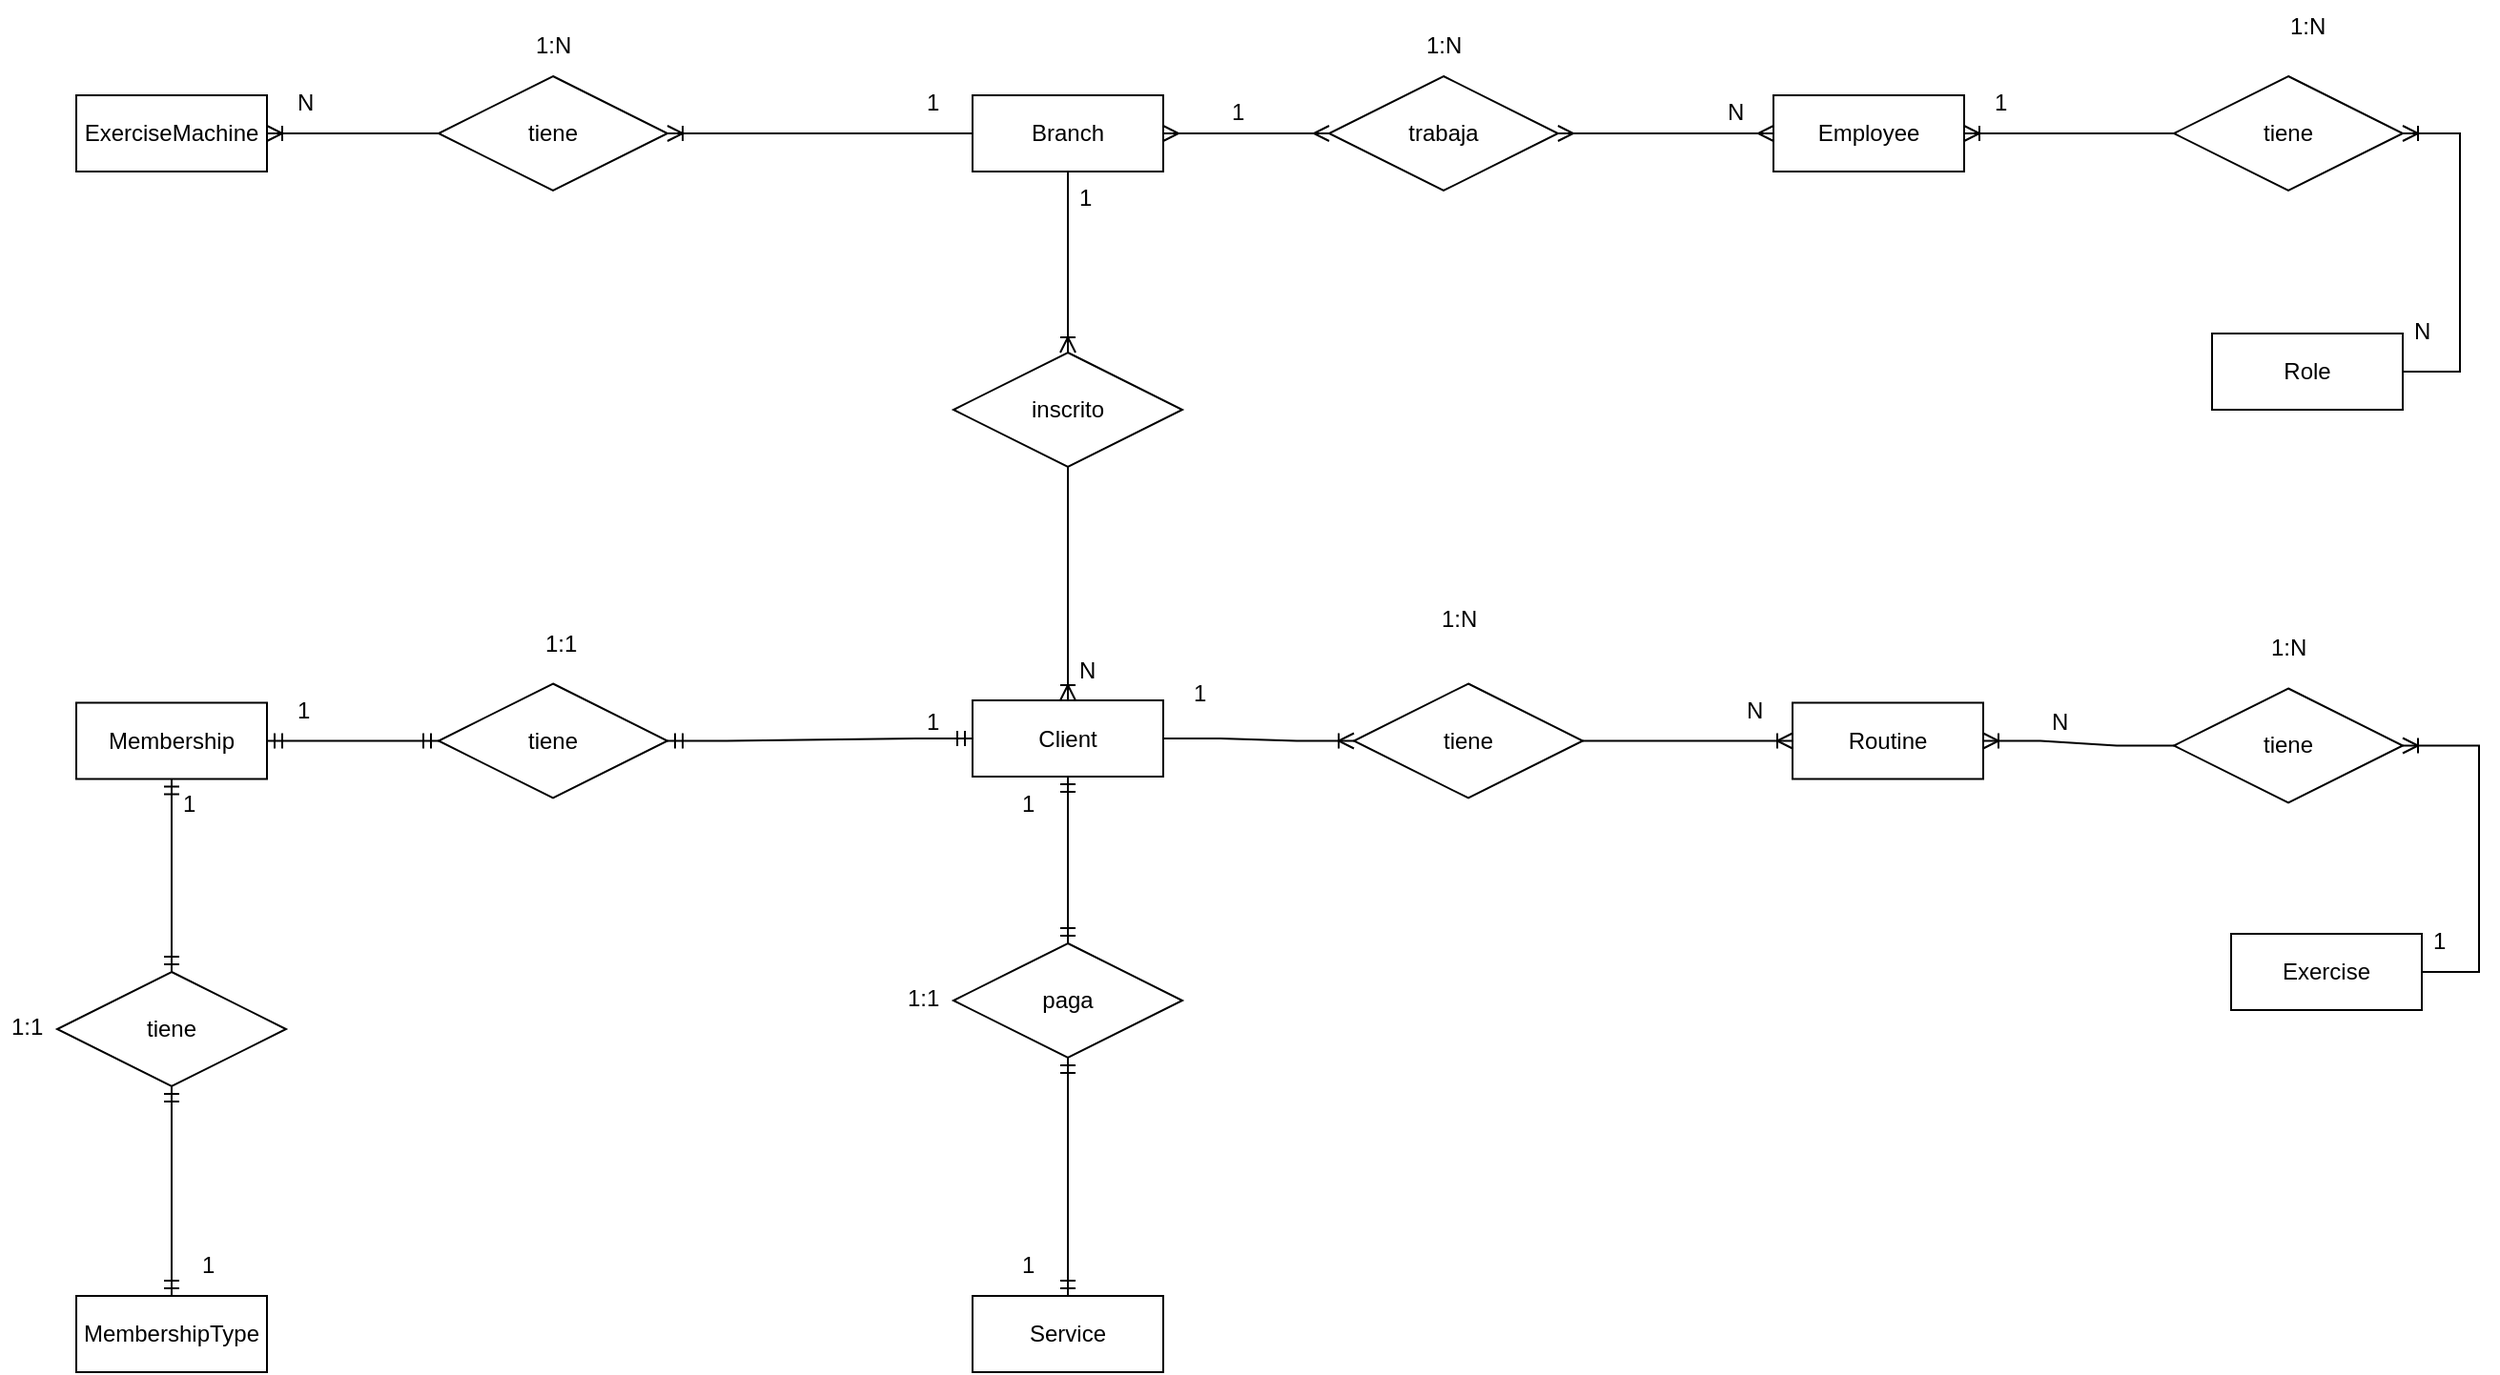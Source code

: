 <mxfile version="28.2.0">
  <diagram name="Página-1" id="kSuiAU2CctGDqLqsl8-L">
    <mxGraphModel dx="1960" dy="1353" grid="1" gridSize="10" guides="1" tooltips="1" connect="1" arrows="1" fold="1" page="1" pageScale="1" pageWidth="827" pageHeight="1169" math="0" shadow="0">
      <root>
        <mxCell id="0" />
        <mxCell id="1" parent="0" />
        <mxCell id="4nj-M8SeGnCszZqQIPwX-1" value="Employee" style="whiteSpace=wrap;html=1;align=center;" parent="1" vertex="1">
          <mxGeometry x="1060" y="170" width="100" height="40" as="geometry" />
        </mxCell>
        <mxCell id="4nj-M8SeGnCszZqQIPwX-2" value="Role" style="whiteSpace=wrap;html=1;align=center;" parent="1" vertex="1">
          <mxGeometry x="1290" y="295" width="100" height="40" as="geometry" />
        </mxCell>
        <mxCell id="4nj-M8SeGnCszZqQIPwX-5" value="N" style="text;strokeColor=none;fillColor=none;spacingLeft=4;spacingRight=4;overflow=hidden;rotatable=0;points=[[0,0.5],[1,0.5]];portConstraint=eastwest;fontSize=12;whiteSpace=wrap;html=1;" parent="1" vertex="1">
          <mxGeometry x="1390" y="280" width="40" height="30" as="geometry" />
        </mxCell>
        <mxCell id="4nj-M8SeGnCszZqQIPwX-6" value="1" style="text;strokeColor=none;fillColor=none;spacingLeft=4;spacingRight=4;overflow=hidden;rotatable=0;points=[[0,0.5],[1,0.5]];portConstraint=eastwest;fontSize=12;whiteSpace=wrap;html=1;" parent="1" vertex="1">
          <mxGeometry x="1170" y="160" width="40" height="30" as="geometry" />
        </mxCell>
        <mxCell id="4nj-M8SeGnCszZqQIPwX-7" value="" style="edgeStyle=entityRelationEdgeStyle;fontSize=12;html=1;endArrow=ERoneToMany;rounded=0;" parent="1" source="2YUt7SpH-hO-_Qg9_gkx-21" target="4nj-M8SeGnCszZqQIPwX-1" edge="1">
          <mxGeometry width="100" height="100" relative="1" as="geometry">
            <mxPoint x="1150" y="-70" as="sourcePoint" />
            <mxPoint x="1040" y="-70" as="targetPoint" />
          </mxGeometry>
        </mxCell>
        <mxCell id="2YUt7SpH-hO-_Qg9_gkx-1" value="Client" style="whiteSpace=wrap;html=1;align=center;" vertex="1" parent="1">
          <mxGeometry x="640" y="487.5" width="100" height="40" as="geometry" />
        </mxCell>
        <mxCell id="2YUt7SpH-hO-_Qg9_gkx-2" value="Membership" style="whiteSpace=wrap;html=1;align=center;" vertex="1" parent="1">
          <mxGeometry x="170" y="488.75" width="100" height="40" as="geometry" />
        </mxCell>
        <mxCell id="2YUt7SpH-hO-_Qg9_gkx-5" value="Exercise" style="whiteSpace=wrap;html=1;align=center;" vertex="1" parent="1">
          <mxGeometry x="1300" y="610" width="100" height="40" as="geometry" />
        </mxCell>
        <mxCell id="2YUt7SpH-hO-_Qg9_gkx-6" value="Routine" style="whiteSpace=wrap;html=1;align=center;" vertex="1" parent="1">
          <mxGeometry x="1070" y="488.75" width="100" height="40" as="geometry" />
        </mxCell>
        <mxCell id="2YUt7SpH-hO-_Qg9_gkx-8" value="Branch" style="whiteSpace=wrap;html=1;align=center;" vertex="1" parent="1">
          <mxGeometry x="640" y="170" width="100" height="40" as="geometry" />
        </mxCell>
        <mxCell id="2YUt7SpH-hO-_Qg9_gkx-9" value="ExerciseMachine" style="whiteSpace=wrap;html=1;align=center;" vertex="1" parent="1">
          <mxGeometry x="170" y="170" width="100" height="40" as="geometry" />
        </mxCell>
        <mxCell id="2YUt7SpH-hO-_Qg9_gkx-10" value="1" style="text;strokeColor=none;fillColor=none;spacingLeft=4;spacingRight=4;overflow=hidden;rotatable=0;points=[[0,0.5],[1,0.5]];portConstraint=eastwest;fontSize=12;whiteSpace=wrap;html=1;" vertex="1" parent="1">
          <mxGeometry x="770" y="165" width="40" height="30" as="geometry" />
        </mxCell>
        <mxCell id="2YUt7SpH-hO-_Qg9_gkx-11" value="N" style="text;strokeColor=none;fillColor=none;spacingLeft=4;spacingRight=4;overflow=hidden;rotatable=0;points=[[0,0.5],[1,0.5]];portConstraint=eastwest;fontSize=12;whiteSpace=wrap;html=1;" vertex="1" parent="1">
          <mxGeometry x="280" y="160" width="40" height="30" as="geometry" />
        </mxCell>
        <mxCell id="2YUt7SpH-hO-_Qg9_gkx-12" value="" style="edgeStyle=entityRelationEdgeStyle;fontSize=12;html=1;endArrow=ERoneToMany;rounded=0;" edge="1" parent="1" source="2YUt7SpH-hO-_Qg9_gkx-8" target="2YUt7SpH-hO-_Qg9_gkx-31">
          <mxGeometry width="100" height="100" relative="1" as="geometry">
            <mxPoint x="910" y="120" as="sourcePoint" />
            <mxPoint x="860" y="210" as="targetPoint" />
          </mxGeometry>
        </mxCell>
        <mxCell id="2YUt7SpH-hO-_Qg9_gkx-13" value="" style="edgeStyle=entityRelationEdgeStyle;fontSize=12;html=1;endArrow=ERmandOne;startArrow=ERmandOne;rounded=0;" edge="1" parent="1" source="2YUt7SpH-hO-_Qg9_gkx-1" target="2YUt7SpH-hO-_Qg9_gkx-29">
          <mxGeometry width="100" height="100" relative="1" as="geometry">
            <mxPoint x="-5.0" y="700" as="sourcePoint" />
            <mxPoint x="55" y="760" as="targetPoint" />
          </mxGeometry>
        </mxCell>
        <mxCell id="2YUt7SpH-hO-_Qg9_gkx-14" value="1" style="text;strokeColor=none;fillColor=none;spacingLeft=4;spacingRight=4;overflow=hidden;rotatable=0;points=[[0,0.5],[1,0.5]];portConstraint=eastwest;fontSize=12;whiteSpace=wrap;html=1;" vertex="1" parent="1">
          <mxGeometry x="610" y="485" width="40" height="30" as="geometry" />
        </mxCell>
        <mxCell id="2YUt7SpH-hO-_Qg9_gkx-15" value="1" style="text;strokeColor=none;fillColor=none;spacingLeft=4;spacingRight=4;overflow=hidden;rotatable=0;points=[[0,0.5],[1,0.5]];portConstraint=eastwest;fontSize=12;whiteSpace=wrap;html=1;" vertex="1" parent="1">
          <mxGeometry x="280" y="478.75" width="40" height="30" as="geometry" />
        </mxCell>
        <mxCell id="2YUt7SpH-hO-_Qg9_gkx-16" value="1" style="text;strokeColor=none;fillColor=none;spacingLeft=4;spacingRight=4;overflow=hidden;rotatable=0;points=[[0,0.5],[1,0.5]];portConstraint=eastwest;fontSize=12;whiteSpace=wrap;html=1;" vertex="1" parent="1">
          <mxGeometry x="1400" y="600" width="40" height="30" as="geometry" />
        </mxCell>
        <mxCell id="2YUt7SpH-hO-_Qg9_gkx-17" value="N" style="text;strokeColor=none;fillColor=none;spacingLeft=4;spacingRight=4;overflow=hidden;rotatable=0;points=[[0,0.5],[1,0.5]];portConstraint=eastwest;fontSize=12;whiteSpace=wrap;html=1;" vertex="1" parent="1">
          <mxGeometry x="1040" y="478.75" width="40" height="30" as="geometry" />
        </mxCell>
        <mxCell id="2YUt7SpH-hO-_Qg9_gkx-18" value="" style="edgeStyle=entityRelationEdgeStyle;fontSize=12;html=1;endArrow=ERoneToMany;rounded=0;" edge="1" parent="1" source="2YUt7SpH-hO-_Qg9_gkx-5" target="2YUt7SpH-hO-_Qg9_gkx-26">
          <mxGeometry width="100" height="100" relative="1" as="geometry">
            <mxPoint x="800" y="798" as="sourcePoint" />
            <mxPoint x="910" y="798" as="targetPoint" />
          </mxGeometry>
        </mxCell>
        <mxCell id="2YUt7SpH-hO-_Qg9_gkx-21" value="tiene" style="shape=rhombus;perimeter=rhombusPerimeter;whiteSpace=wrap;html=1;align=center;" vertex="1" parent="1">
          <mxGeometry x="1270" y="160" width="120" height="60" as="geometry" />
        </mxCell>
        <mxCell id="2YUt7SpH-hO-_Qg9_gkx-22" value="1:N" style="text;strokeColor=none;fillColor=none;spacingLeft=4;spacingRight=4;overflow=hidden;rotatable=0;points=[[0,0.5],[1,0.5]];portConstraint=eastwest;fontSize=12;whiteSpace=wrap;html=1;" vertex="1" parent="1">
          <mxGeometry x="1325" y="120" width="30" height="30" as="geometry" />
        </mxCell>
        <mxCell id="2YUt7SpH-hO-_Qg9_gkx-23" value="" style="edgeStyle=entityRelationEdgeStyle;fontSize=12;html=1;endArrow=ERoneToMany;rounded=0;" edge="1" parent="1" source="4nj-M8SeGnCszZqQIPwX-2" target="2YUt7SpH-hO-_Qg9_gkx-21">
          <mxGeometry width="100" height="100" relative="1" as="geometry">
            <mxPoint x="1334" y="30" as="sourcePoint" />
            <mxPoint x="1244" y="30" as="targetPoint" />
          </mxGeometry>
        </mxCell>
        <mxCell id="2YUt7SpH-hO-_Qg9_gkx-26" value="tiene" style="shape=rhombus;perimeter=rhombusPerimeter;whiteSpace=wrap;html=1;align=center;" vertex="1" parent="1">
          <mxGeometry x="1270" y="481.25" width="120" height="60" as="geometry" />
        </mxCell>
        <mxCell id="2YUt7SpH-hO-_Qg9_gkx-27" value="" style="edgeStyle=entityRelationEdgeStyle;fontSize=12;html=1;endArrow=ERoneToMany;rounded=0;" edge="1" parent="1" source="2YUt7SpH-hO-_Qg9_gkx-26" target="2YUt7SpH-hO-_Qg9_gkx-6">
          <mxGeometry width="100" height="100" relative="1" as="geometry">
            <mxPoint x="790" y="662.5" as="sourcePoint" />
            <mxPoint x="850" y="602.5" as="targetPoint" />
          </mxGeometry>
        </mxCell>
        <mxCell id="2YUt7SpH-hO-_Qg9_gkx-28" value="1:N" style="text;strokeColor=none;fillColor=none;spacingLeft=4;spacingRight=4;overflow=hidden;rotatable=0;points=[[0,0.5],[1,0.5]];portConstraint=eastwest;fontSize=12;whiteSpace=wrap;html=1;" vertex="1" parent="1">
          <mxGeometry x="1315" y="446.25" width="30" height="30" as="geometry" />
        </mxCell>
        <mxCell id="2YUt7SpH-hO-_Qg9_gkx-29" value="tiene" style="shape=rhombus;perimeter=rhombusPerimeter;whiteSpace=wrap;html=1;align=center;" vertex="1" parent="1">
          <mxGeometry x="360" y="478.75" width="120" height="60" as="geometry" />
        </mxCell>
        <mxCell id="2YUt7SpH-hO-_Qg9_gkx-30" value="" style="edgeStyle=entityRelationEdgeStyle;fontSize=12;html=1;endArrow=ERmandOne;startArrow=ERmandOne;rounded=0;" edge="1" parent="1" source="2YUt7SpH-hO-_Qg9_gkx-2" target="2YUt7SpH-hO-_Qg9_gkx-29">
          <mxGeometry width="100" height="100" relative="1" as="geometry">
            <mxPoint x="60" y="836.25" as="sourcePoint" />
            <mxPoint x="230" y="766.25" as="targetPoint" />
          </mxGeometry>
        </mxCell>
        <mxCell id="2YUt7SpH-hO-_Qg9_gkx-31" value="tiene" style="shape=rhombus;perimeter=rhombusPerimeter;whiteSpace=wrap;html=1;align=center;" vertex="1" parent="1">
          <mxGeometry x="360" y="160" width="120" height="60" as="geometry" />
        </mxCell>
        <mxCell id="2YUt7SpH-hO-_Qg9_gkx-33" value="" style="edgeStyle=entityRelationEdgeStyle;fontSize=12;html=1;endArrow=ERoneToMany;rounded=0;" edge="1" parent="1" source="2YUt7SpH-hO-_Qg9_gkx-31" target="2YUt7SpH-hO-_Qg9_gkx-9">
          <mxGeometry width="100" height="100" relative="1" as="geometry">
            <mxPoint x="310" y="310" as="sourcePoint" />
            <mxPoint x="360" y="130" as="targetPoint" />
          </mxGeometry>
        </mxCell>
        <mxCell id="2YUt7SpH-hO-_Qg9_gkx-34" value="tiene" style="shape=rhombus;perimeter=rhombusPerimeter;whiteSpace=wrap;html=1;align=center;" vertex="1" parent="1">
          <mxGeometry x="840" y="478.75" width="120" height="60" as="geometry" />
        </mxCell>
        <mxCell id="2YUt7SpH-hO-_Qg9_gkx-35" value="" style="edgeStyle=entityRelationEdgeStyle;fontSize=12;html=1;endArrow=ERoneToMany;rounded=0;" edge="1" parent="1" source="2YUt7SpH-hO-_Qg9_gkx-1" target="2YUt7SpH-hO-_Qg9_gkx-34">
          <mxGeometry width="100" height="100" relative="1" as="geometry">
            <mxPoint x="1430.0" y="605" as="sourcePoint" />
            <mxPoint x="1350" y="615" as="targetPoint" />
            <Array as="points">
              <mxPoint x="1190" y="585" />
            </Array>
          </mxGeometry>
        </mxCell>
        <mxCell id="2YUt7SpH-hO-_Qg9_gkx-36" value="" style="edgeStyle=entityRelationEdgeStyle;fontSize=12;html=1;endArrow=ERoneToMany;rounded=0;" edge="1" parent="1" source="2YUt7SpH-hO-_Qg9_gkx-34" target="2YUt7SpH-hO-_Qg9_gkx-6">
          <mxGeometry width="100" height="100" relative="1" as="geometry">
            <mxPoint x="1400" y="782.5" as="sourcePoint" />
            <mxPoint x="1340" y="662.5" as="targetPoint" />
            <Array as="points">
              <mxPoint x="1220" y="762.5" />
            </Array>
          </mxGeometry>
        </mxCell>
        <mxCell id="2YUt7SpH-hO-_Qg9_gkx-37" value="N" style="text;strokeColor=none;fillColor=none;spacingLeft=4;spacingRight=4;overflow=hidden;rotatable=0;points=[[0,0.5],[1,0.5]];portConstraint=eastwest;fontSize=12;whiteSpace=wrap;html=1;" vertex="1" parent="1">
          <mxGeometry x="1200" y="485" width="40" height="30" as="geometry" />
        </mxCell>
        <mxCell id="2YUt7SpH-hO-_Qg9_gkx-38" value="1" style="text;strokeColor=none;fillColor=none;spacingLeft=4;spacingRight=4;overflow=hidden;rotatable=0;points=[[0,0.5],[1,0.5]];portConstraint=eastwest;fontSize=12;whiteSpace=wrap;html=1;" vertex="1" parent="1">
          <mxGeometry x="750" y="470" width="40" height="30" as="geometry" />
        </mxCell>
        <mxCell id="2YUt7SpH-hO-_Qg9_gkx-39" value="trabaja" style="shape=rhombus;perimeter=rhombusPerimeter;whiteSpace=wrap;html=1;align=center;" vertex="1" parent="1">
          <mxGeometry x="827" y="160" width="120" height="60" as="geometry" />
        </mxCell>
        <mxCell id="2YUt7SpH-hO-_Qg9_gkx-40" value="" style="edgeStyle=entityRelationEdgeStyle;fontSize=12;html=1;endArrow=ERmany;startArrow=ERmany;rounded=0;" edge="1" parent="1" source="2YUt7SpH-hO-_Qg9_gkx-39" target="2YUt7SpH-hO-_Qg9_gkx-8">
          <mxGeometry width="100" height="100" relative="1" as="geometry">
            <mxPoint x="520" y="290" as="sourcePoint" />
            <mxPoint x="620" y="190" as="targetPoint" />
          </mxGeometry>
        </mxCell>
        <mxCell id="2YUt7SpH-hO-_Qg9_gkx-41" value="" style="edgeStyle=entityRelationEdgeStyle;fontSize=12;html=1;endArrow=ERmany;startArrow=ERmany;rounded=0;" edge="1" parent="1" source="2YUt7SpH-hO-_Qg9_gkx-39" target="4nj-M8SeGnCszZqQIPwX-1">
          <mxGeometry width="100" height="100" relative="1" as="geometry">
            <mxPoint x="1100" y="195" as="sourcePoint" />
            <mxPoint x="1160" y="320" as="targetPoint" />
          </mxGeometry>
        </mxCell>
        <mxCell id="2YUt7SpH-hO-_Qg9_gkx-42" value="N" style="text;strokeColor=none;fillColor=none;spacingLeft=4;spacingRight=4;overflow=hidden;rotatable=0;points=[[0,0.5],[1,0.5]];portConstraint=eastwest;fontSize=12;whiteSpace=wrap;html=1;" vertex="1" parent="1">
          <mxGeometry x="1030" y="165" width="40" height="30" as="geometry" />
        </mxCell>
        <mxCell id="2YUt7SpH-hO-_Qg9_gkx-43" value="1" style="text;strokeColor=none;fillColor=none;spacingLeft=4;spacingRight=4;overflow=hidden;rotatable=0;points=[[0,0.5],[1,0.5]];portConstraint=eastwest;fontSize=12;whiteSpace=wrap;html=1;" vertex="1" parent="1">
          <mxGeometry x="610" y="160" width="40" height="30" as="geometry" />
        </mxCell>
        <mxCell id="2YUt7SpH-hO-_Qg9_gkx-45" value="inscrito" style="shape=rhombus;perimeter=rhombusPerimeter;whiteSpace=wrap;html=1;align=center;" vertex="1" parent="1">
          <mxGeometry x="630" y="305" width="120" height="60" as="geometry" />
        </mxCell>
        <mxCell id="2YUt7SpH-hO-_Qg9_gkx-47" value="" style="fontSize=12;html=1;endArrow=ERoneToMany;rounded=0;" edge="1" parent="1" source="2YUt7SpH-hO-_Qg9_gkx-45" target="2YUt7SpH-hO-_Qg9_gkx-1">
          <mxGeometry width="100" height="100" relative="1" as="geometry">
            <mxPoint x="520" y="410" as="sourcePoint" />
            <mxPoint x="620" y="310" as="targetPoint" />
          </mxGeometry>
        </mxCell>
        <mxCell id="2YUt7SpH-hO-_Qg9_gkx-48" value="" style="fontSize=12;html=1;endArrow=ERoneToMany;rounded=0;" edge="1" parent="1" source="2YUt7SpH-hO-_Qg9_gkx-8" target="2YUt7SpH-hO-_Qg9_gkx-45">
          <mxGeometry width="100" height="100" relative="1" as="geometry">
            <mxPoint x="710" y="460" as="sourcePoint" />
            <mxPoint x="860" y="520" as="targetPoint" />
          </mxGeometry>
        </mxCell>
        <mxCell id="2YUt7SpH-hO-_Qg9_gkx-49" value="1" style="text;strokeColor=none;fillColor=none;spacingLeft=4;spacingRight=4;overflow=hidden;rotatable=0;points=[[0,0.5],[1,0.5]];portConstraint=eastwest;fontSize=12;whiteSpace=wrap;html=1;" vertex="1" parent="1">
          <mxGeometry x="690" y="210" width="40" height="30" as="geometry" />
        </mxCell>
        <mxCell id="2YUt7SpH-hO-_Qg9_gkx-50" value="N" style="text;strokeColor=none;fillColor=none;spacingLeft=4;spacingRight=4;overflow=hidden;rotatable=0;points=[[0,0.5],[1,0.5]];portConstraint=eastwest;fontSize=12;whiteSpace=wrap;html=1;" vertex="1" parent="1">
          <mxGeometry x="690" y="457.5" width="40" height="30" as="geometry" />
        </mxCell>
        <mxCell id="2YUt7SpH-hO-_Qg9_gkx-51" value="1:N" style="text;strokeColor=none;fillColor=none;spacingLeft=4;spacingRight=4;overflow=hidden;rotatable=0;points=[[0,0.5],[1,0.5]];portConstraint=eastwest;fontSize=12;whiteSpace=wrap;html=1;" vertex="1" parent="1">
          <mxGeometry x="880" y="431.25" width="30" height="30" as="geometry" />
        </mxCell>
        <mxCell id="2YUt7SpH-hO-_Qg9_gkx-52" value="1:1" style="text;strokeColor=none;fillColor=none;spacingLeft=4;spacingRight=4;overflow=hidden;rotatable=0;points=[[0,0.5],[1,0.5]];portConstraint=eastwest;fontSize=12;whiteSpace=wrap;html=1;" vertex="1" parent="1">
          <mxGeometry x="410" y="443.75" width="30" height="30" as="geometry" />
        </mxCell>
        <mxCell id="2YUt7SpH-hO-_Qg9_gkx-53" value="1:N" style="text;strokeColor=none;fillColor=none;spacingLeft=4;spacingRight=4;overflow=hidden;rotatable=0;points=[[0,0.5],[1,0.5]];portConstraint=eastwest;fontSize=12;whiteSpace=wrap;html=1;" vertex="1" parent="1">
          <mxGeometry x="405" y="130" width="30" height="30" as="geometry" />
        </mxCell>
        <mxCell id="2YUt7SpH-hO-_Qg9_gkx-54" value="1:N" style="text;strokeColor=none;fillColor=none;spacingLeft=4;spacingRight=4;overflow=hidden;rotatable=0;points=[[0,0.5],[1,0.5]];portConstraint=eastwest;fontSize=12;whiteSpace=wrap;html=1;" vertex="1" parent="1">
          <mxGeometry x="872" y="130" width="30" height="30" as="geometry" />
        </mxCell>
        <mxCell id="2YUt7SpH-hO-_Qg9_gkx-55" value="MembershipType" style="whiteSpace=wrap;html=1;align=center;" vertex="1" parent="1">
          <mxGeometry x="170" y="800" width="100" height="40" as="geometry" />
        </mxCell>
        <mxCell id="2YUt7SpH-hO-_Qg9_gkx-56" value="tiene" style="shape=rhombus;perimeter=rhombusPerimeter;whiteSpace=wrap;html=1;align=center;" vertex="1" parent="1">
          <mxGeometry x="160" y="630" width="120" height="60" as="geometry" />
        </mxCell>
        <mxCell id="2YUt7SpH-hO-_Qg9_gkx-57" value="" style="fontSize=12;html=1;endArrow=ERmandOne;startArrow=ERmandOne;rounded=0;" edge="1" parent="1" source="2YUt7SpH-hO-_Qg9_gkx-56" target="2YUt7SpH-hO-_Qg9_gkx-2">
          <mxGeometry width="100" height="100" relative="1" as="geometry">
            <mxPoint x="520" y="420" as="sourcePoint" />
            <mxPoint x="620" y="320" as="targetPoint" />
          </mxGeometry>
        </mxCell>
        <mxCell id="2YUt7SpH-hO-_Qg9_gkx-58" value="" style="fontSize=12;html=1;endArrow=ERmandOne;startArrow=ERmandOne;rounded=0;" edge="1" parent="1" source="2YUt7SpH-hO-_Qg9_gkx-55" target="2YUt7SpH-hO-_Qg9_gkx-56">
          <mxGeometry width="100" height="100" relative="1" as="geometry">
            <mxPoint x="234" y="642" as="sourcePoint" />
            <mxPoint x="232" y="539" as="targetPoint" />
          </mxGeometry>
        </mxCell>
        <mxCell id="2YUt7SpH-hO-_Qg9_gkx-59" value="1" style="text;strokeColor=none;fillColor=none;spacingLeft=4;spacingRight=4;overflow=hidden;rotatable=0;points=[[0,0.5],[1,0.5]];portConstraint=eastwest;fontSize=12;whiteSpace=wrap;html=1;" vertex="1" parent="1">
          <mxGeometry x="220" y="527.5" width="40" height="30" as="geometry" />
        </mxCell>
        <mxCell id="2YUt7SpH-hO-_Qg9_gkx-60" value="1" style="text;strokeColor=none;fillColor=none;spacingLeft=4;spacingRight=4;overflow=hidden;rotatable=0;points=[[0,0.5],[1,0.5]];portConstraint=eastwest;fontSize=12;whiteSpace=wrap;html=1;" vertex="1" parent="1">
          <mxGeometry x="230" y="770" width="40" height="30" as="geometry" />
        </mxCell>
        <mxCell id="2YUt7SpH-hO-_Qg9_gkx-61" value="1:1" style="text;strokeColor=none;fillColor=none;spacingLeft=4;spacingRight=4;overflow=hidden;rotatable=0;points=[[0,0.5],[1,0.5]];portConstraint=eastwest;fontSize=12;whiteSpace=wrap;html=1;" vertex="1" parent="1">
          <mxGeometry x="130" y="645" width="30" height="30" as="geometry" />
        </mxCell>
        <mxCell id="2YUt7SpH-hO-_Qg9_gkx-62" value="paga" style="shape=rhombus;perimeter=rhombusPerimeter;whiteSpace=wrap;html=1;align=center;" vertex="1" parent="1">
          <mxGeometry x="630" y="615" width="120" height="60" as="geometry" />
        </mxCell>
        <mxCell id="2YUt7SpH-hO-_Qg9_gkx-63" value="" style="fontSize=12;html=1;endArrow=ERmandOne;startArrow=ERmandOne;rounded=0;" edge="1" parent="1" source="2YUt7SpH-hO-_Qg9_gkx-66" target="2YUt7SpH-hO-_Qg9_gkx-1">
          <mxGeometry width="100" height="100" relative="1" as="geometry">
            <mxPoint x="230" y="640" as="sourcePoint" />
            <mxPoint x="230" y="539" as="targetPoint" />
          </mxGeometry>
        </mxCell>
        <mxCell id="2YUt7SpH-hO-_Qg9_gkx-64" value="" style="fontSize=12;html=1;endArrow=ERmandOne;startArrow=ERmandOne;rounded=0;" edge="1" parent="1" source="2YUt7SpH-hO-_Qg9_gkx-65" target="2YUt7SpH-hO-_Qg9_gkx-62">
          <mxGeometry width="100" height="100" relative="1" as="geometry">
            <mxPoint x="700" y="625" as="sourcePoint" />
            <mxPoint x="700" y="538" as="targetPoint" />
          </mxGeometry>
        </mxCell>
        <mxCell id="2YUt7SpH-hO-_Qg9_gkx-65" value="Service" style="whiteSpace=wrap;html=1;align=center;" vertex="1" parent="1">
          <mxGeometry x="640" y="800" width="100" height="40" as="geometry" />
        </mxCell>
        <mxCell id="2YUt7SpH-hO-_Qg9_gkx-67" value="" style="fontSize=12;html=1;endArrow=ERmandOne;startArrow=ERmandOne;rounded=0;" edge="1" parent="1" source="2YUt7SpH-hO-_Qg9_gkx-62" target="2YUt7SpH-hO-_Qg9_gkx-1">
          <mxGeometry width="100" height="100" relative="1" as="geometry">
            <mxPoint x="690" y="615" as="sourcePoint" />
            <mxPoint x="690" y="528" as="targetPoint" />
          </mxGeometry>
        </mxCell>
        <mxCell id="2YUt7SpH-hO-_Qg9_gkx-66" value="1" style="text;strokeColor=none;fillColor=none;spacingLeft=4;spacingRight=4;overflow=hidden;rotatable=0;points=[[0,0.5],[1,0.5]];portConstraint=eastwest;fontSize=12;whiteSpace=wrap;html=1;" vertex="1" parent="1">
          <mxGeometry x="660" y="527.5" width="40" height="30" as="geometry" />
        </mxCell>
        <mxCell id="2YUt7SpH-hO-_Qg9_gkx-68" value="1" style="text;strokeColor=none;fillColor=none;spacingLeft=4;spacingRight=4;overflow=hidden;rotatable=0;points=[[0,0.5],[1,0.5]];portConstraint=eastwest;fontSize=12;whiteSpace=wrap;html=1;" vertex="1" parent="1">
          <mxGeometry x="660" y="770" width="40" height="30" as="geometry" />
        </mxCell>
        <mxCell id="2YUt7SpH-hO-_Qg9_gkx-69" value="1:1" style="text;strokeColor=none;fillColor=none;spacingLeft=4;spacingRight=4;overflow=hidden;rotatable=0;points=[[0,0.5],[1,0.5]];portConstraint=eastwest;fontSize=12;whiteSpace=wrap;html=1;" vertex="1" parent="1">
          <mxGeometry x="600" y="630" width="30" height="30" as="geometry" />
        </mxCell>
      </root>
    </mxGraphModel>
  </diagram>
</mxfile>
